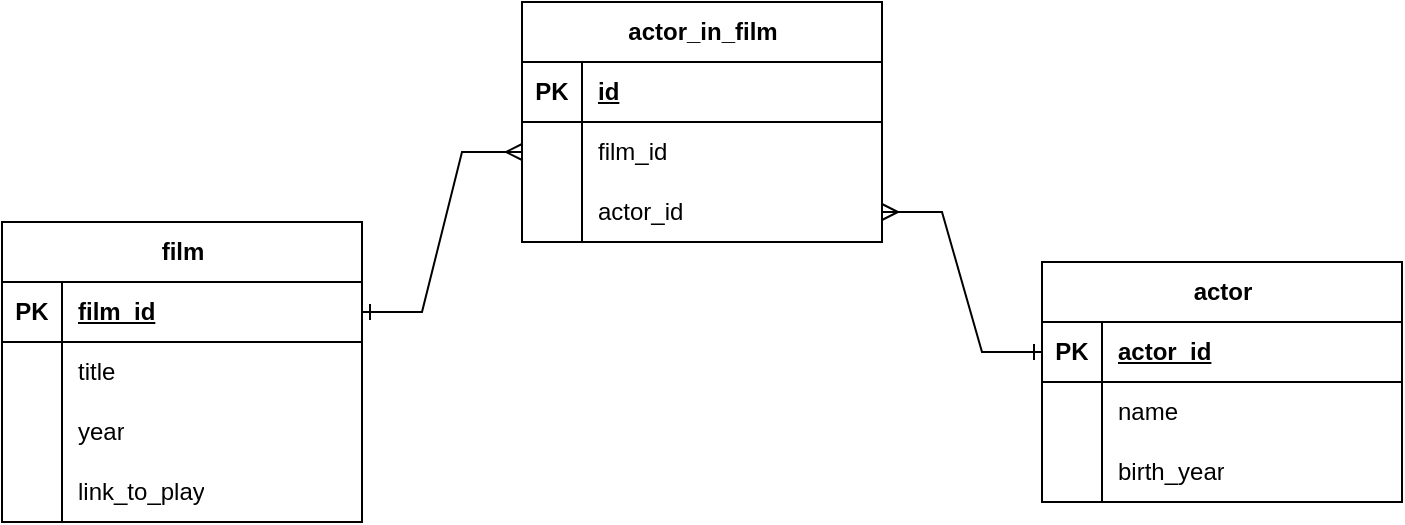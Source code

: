 <mxfile version="24.0.7" type="github">
  <diagram name="Страница — 1" id="cKTMPq7mZ-F5jVm7rotn">
    <mxGraphModel dx="1434" dy="858" grid="1" gridSize="10" guides="1" tooltips="1" connect="1" arrows="1" fold="1" page="1" pageScale="1" pageWidth="827" pageHeight="1169" math="0" shadow="0">
      <root>
        <mxCell id="0" />
        <mxCell id="1" parent="0" />
        <mxCell id="TaPqAnfMTOFNDWgMxpSV-1" value="film" style="shape=table;startSize=30;container=1;collapsible=1;childLayout=tableLayout;fixedRows=1;rowLines=0;fontStyle=1;align=center;resizeLast=1;html=1;" vertex="1" parent="1">
          <mxGeometry x="50" y="140" width="180" height="150" as="geometry" />
        </mxCell>
        <mxCell id="TaPqAnfMTOFNDWgMxpSV-2" value="" style="shape=tableRow;horizontal=0;startSize=0;swimlaneHead=0;swimlaneBody=0;fillColor=none;collapsible=0;dropTarget=0;points=[[0,0.5],[1,0.5]];portConstraint=eastwest;top=0;left=0;right=0;bottom=1;" vertex="1" parent="TaPqAnfMTOFNDWgMxpSV-1">
          <mxGeometry y="30" width="180" height="30" as="geometry" />
        </mxCell>
        <mxCell id="TaPqAnfMTOFNDWgMxpSV-3" value="PK" style="shape=partialRectangle;connectable=0;fillColor=none;top=0;left=0;bottom=0;right=0;fontStyle=1;overflow=hidden;whiteSpace=wrap;html=1;" vertex="1" parent="TaPqAnfMTOFNDWgMxpSV-2">
          <mxGeometry width="30" height="30" as="geometry">
            <mxRectangle width="30" height="30" as="alternateBounds" />
          </mxGeometry>
        </mxCell>
        <mxCell id="TaPqAnfMTOFNDWgMxpSV-4" value="film_id" style="shape=partialRectangle;connectable=0;fillColor=none;top=0;left=0;bottom=0;right=0;align=left;spacingLeft=6;fontStyle=5;overflow=hidden;whiteSpace=wrap;html=1;" vertex="1" parent="TaPqAnfMTOFNDWgMxpSV-2">
          <mxGeometry x="30" width="150" height="30" as="geometry">
            <mxRectangle width="150" height="30" as="alternateBounds" />
          </mxGeometry>
        </mxCell>
        <mxCell id="TaPqAnfMTOFNDWgMxpSV-5" value="" style="shape=tableRow;horizontal=0;startSize=0;swimlaneHead=0;swimlaneBody=0;fillColor=none;collapsible=0;dropTarget=0;points=[[0,0.5],[1,0.5]];portConstraint=eastwest;top=0;left=0;right=0;bottom=0;" vertex="1" parent="TaPqAnfMTOFNDWgMxpSV-1">
          <mxGeometry y="60" width="180" height="30" as="geometry" />
        </mxCell>
        <mxCell id="TaPqAnfMTOFNDWgMxpSV-6" value="" style="shape=partialRectangle;connectable=0;fillColor=none;top=0;left=0;bottom=0;right=0;editable=1;overflow=hidden;whiteSpace=wrap;html=1;" vertex="1" parent="TaPqAnfMTOFNDWgMxpSV-5">
          <mxGeometry width="30" height="30" as="geometry">
            <mxRectangle width="30" height="30" as="alternateBounds" />
          </mxGeometry>
        </mxCell>
        <mxCell id="TaPqAnfMTOFNDWgMxpSV-7" value="title" style="shape=partialRectangle;connectable=0;fillColor=none;top=0;left=0;bottom=0;right=0;align=left;spacingLeft=6;overflow=hidden;whiteSpace=wrap;html=1;" vertex="1" parent="TaPqAnfMTOFNDWgMxpSV-5">
          <mxGeometry x="30" width="150" height="30" as="geometry">
            <mxRectangle width="150" height="30" as="alternateBounds" />
          </mxGeometry>
        </mxCell>
        <mxCell id="TaPqAnfMTOFNDWgMxpSV-8" value="" style="shape=tableRow;horizontal=0;startSize=0;swimlaneHead=0;swimlaneBody=0;fillColor=none;collapsible=0;dropTarget=0;points=[[0,0.5],[1,0.5]];portConstraint=eastwest;top=0;left=0;right=0;bottom=0;" vertex="1" parent="TaPqAnfMTOFNDWgMxpSV-1">
          <mxGeometry y="90" width="180" height="30" as="geometry" />
        </mxCell>
        <mxCell id="TaPqAnfMTOFNDWgMxpSV-9" value="" style="shape=partialRectangle;connectable=0;fillColor=none;top=0;left=0;bottom=0;right=0;editable=1;overflow=hidden;whiteSpace=wrap;html=1;" vertex="1" parent="TaPqAnfMTOFNDWgMxpSV-8">
          <mxGeometry width="30" height="30" as="geometry">
            <mxRectangle width="30" height="30" as="alternateBounds" />
          </mxGeometry>
        </mxCell>
        <mxCell id="TaPqAnfMTOFNDWgMxpSV-10" value="year" style="shape=partialRectangle;connectable=0;fillColor=none;top=0;left=0;bottom=0;right=0;align=left;spacingLeft=6;overflow=hidden;whiteSpace=wrap;html=1;" vertex="1" parent="TaPqAnfMTOFNDWgMxpSV-8">
          <mxGeometry x="30" width="150" height="30" as="geometry">
            <mxRectangle width="150" height="30" as="alternateBounds" />
          </mxGeometry>
        </mxCell>
        <mxCell id="TaPqAnfMTOFNDWgMxpSV-24" style="shape=tableRow;horizontal=0;startSize=0;swimlaneHead=0;swimlaneBody=0;fillColor=none;collapsible=0;dropTarget=0;points=[[0,0.5],[1,0.5]];portConstraint=eastwest;top=0;left=0;right=0;bottom=0;" vertex="1" parent="TaPqAnfMTOFNDWgMxpSV-1">
          <mxGeometry y="120" width="180" height="30" as="geometry" />
        </mxCell>
        <mxCell id="TaPqAnfMTOFNDWgMxpSV-25" style="shape=partialRectangle;connectable=0;fillColor=none;top=0;left=0;bottom=0;right=0;editable=1;overflow=hidden;whiteSpace=wrap;html=1;" vertex="1" parent="TaPqAnfMTOFNDWgMxpSV-24">
          <mxGeometry width="30" height="30" as="geometry">
            <mxRectangle width="30" height="30" as="alternateBounds" />
          </mxGeometry>
        </mxCell>
        <mxCell id="TaPqAnfMTOFNDWgMxpSV-26" value="link_to_play" style="shape=partialRectangle;connectable=0;fillColor=none;top=0;left=0;bottom=0;right=0;align=left;spacingLeft=6;overflow=hidden;whiteSpace=wrap;html=1;" vertex="1" parent="TaPqAnfMTOFNDWgMxpSV-24">
          <mxGeometry x="30" width="150" height="30" as="geometry">
            <mxRectangle width="150" height="30" as="alternateBounds" />
          </mxGeometry>
        </mxCell>
        <mxCell id="TaPqAnfMTOFNDWgMxpSV-14" value="actor" style="shape=table;startSize=30;container=1;collapsible=1;childLayout=tableLayout;fixedRows=1;rowLines=0;fontStyle=1;align=center;resizeLast=1;html=1;" vertex="1" parent="1">
          <mxGeometry x="570" y="160" width="180" height="120" as="geometry" />
        </mxCell>
        <mxCell id="TaPqAnfMTOFNDWgMxpSV-15" value="" style="shape=tableRow;horizontal=0;startSize=0;swimlaneHead=0;swimlaneBody=0;fillColor=none;collapsible=0;dropTarget=0;points=[[0,0.5],[1,0.5]];portConstraint=eastwest;top=0;left=0;right=0;bottom=1;" vertex="1" parent="TaPqAnfMTOFNDWgMxpSV-14">
          <mxGeometry y="30" width="180" height="30" as="geometry" />
        </mxCell>
        <mxCell id="TaPqAnfMTOFNDWgMxpSV-16" value="PK" style="shape=partialRectangle;connectable=0;fillColor=none;top=0;left=0;bottom=0;right=0;fontStyle=1;overflow=hidden;whiteSpace=wrap;html=1;" vertex="1" parent="TaPqAnfMTOFNDWgMxpSV-15">
          <mxGeometry width="30" height="30" as="geometry">
            <mxRectangle width="30" height="30" as="alternateBounds" />
          </mxGeometry>
        </mxCell>
        <mxCell id="TaPqAnfMTOFNDWgMxpSV-17" value="actor_id" style="shape=partialRectangle;connectable=0;fillColor=none;top=0;left=0;bottom=0;right=0;align=left;spacingLeft=6;fontStyle=5;overflow=hidden;whiteSpace=wrap;html=1;" vertex="1" parent="TaPqAnfMTOFNDWgMxpSV-15">
          <mxGeometry x="30" width="150" height="30" as="geometry">
            <mxRectangle width="150" height="30" as="alternateBounds" />
          </mxGeometry>
        </mxCell>
        <mxCell id="TaPqAnfMTOFNDWgMxpSV-18" value="" style="shape=tableRow;horizontal=0;startSize=0;swimlaneHead=0;swimlaneBody=0;fillColor=none;collapsible=0;dropTarget=0;points=[[0,0.5],[1,0.5]];portConstraint=eastwest;top=0;left=0;right=0;bottom=0;" vertex="1" parent="TaPqAnfMTOFNDWgMxpSV-14">
          <mxGeometry y="60" width="180" height="30" as="geometry" />
        </mxCell>
        <mxCell id="TaPqAnfMTOFNDWgMxpSV-19" value="" style="shape=partialRectangle;connectable=0;fillColor=none;top=0;left=0;bottom=0;right=0;editable=1;overflow=hidden;whiteSpace=wrap;html=1;" vertex="1" parent="TaPqAnfMTOFNDWgMxpSV-18">
          <mxGeometry width="30" height="30" as="geometry">
            <mxRectangle width="30" height="30" as="alternateBounds" />
          </mxGeometry>
        </mxCell>
        <mxCell id="TaPqAnfMTOFNDWgMxpSV-20" value="name" style="shape=partialRectangle;connectable=0;fillColor=none;top=0;left=0;bottom=0;right=0;align=left;spacingLeft=6;overflow=hidden;whiteSpace=wrap;html=1;" vertex="1" parent="TaPqAnfMTOFNDWgMxpSV-18">
          <mxGeometry x="30" width="150" height="30" as="geometry">
            <mxRectangle width="150" height="30" as="alternateBounds" />
          </mxGeometry>
        </mxCell>
        <mxCell id="TaPqAnfMTOFNDWgMxpSV-21" value="" style="shape=tableRow;horizontal=0;startSize=0;swimlaneHead=0;swimlaneBody=0;fillColor=none;collapsible=0;dropTarget=0;points=[[0,0.5],[1,0.5]];portConstraint=eastwest;top=0;left=0;right=0;bottom=0;" vertex="1" parent="TaPqAnfMTOFNDWgMxpSV-14">
          <mxGeometry y="90" width="180" height="30" as="geometry" />
        </mxCell>
        <mxCell id="TaPqAnfMTOFNDWgMxpSV-22" value="" style="shape=partialRectangle;connectable=0;fillColor=none;top=0;left=0;bottom=0;right=0;editable=1;overflow=hidden;whiteSpace=wrap;html=1;" vertex="1" parent="TaPqAnfMTOFNDWgMxpSV-21">
          <mxGeometry width="30" height="30" as="geometry">
            <mxRectangle width="30" height="30" as="alternateBounds" />
          </mxGeometry>
        </mxCell>
        <mxCell id="TaPqAnfMTOFNDWgMxpSV-23" value="birth_year" style="shape=partialRectangle;connectable=0;fillColor=none;top=0;left=0;bottom=0;right=0;align=left;spacingLeft=6;overflow=hidden;whiteSpace=wrap;html=1;" vertex="1" parent="TaPqAnfMTOFNDWgMxpSV-21">
          <mxGeometry x="30" width="150" height="30" as="geometry">
            <mxRectangle width="150" height="30" as="alternateBounds" />
          </mxGeometry>
        </mxCell>
        <mxCell id="TaPqAnfMTOFNDWgMxpSV-27" value="actor_in_film" style="shape=table;startSize=30;container=1;collapsible=1;childLayout=tableLayout;fixedRows=1;rowLines=0;fontStyle=1;align=center;resizeLast=1;html=1;" vertex="1" parent="1">
          <mxGeometry x="310" y="30" width="180" height="120" as="geometry" />
        </mxCell>
        <mxCell id="TaPqAnfMTOFNDWgMxpSV-28" value="" style="shape=tableRow;horizontal=0;startSize=0;swimlaneHead=0;swimlaneBody=0;fillColor=none;collapsible=0;dropTarget=0;points=[[0,0.5],[1,0.5]];portConstraint=eastwest;top=0;left=0;right=0;bottom=1;" vertex="1" parent="TaPqAnfMTOFNDWgMxpSV-27">
          <mxGeometry y="30" width="180" height="30" as="geometry" />
        </mxCell>
        <mxCell id="TaPqAnfMTOFNDWgMxpSV-29" value="PK" style="shape=partialRectangle;connectable=0;fillColor=none;top=0;left=0;bottom=0;right=0;fontStyle=1;overflow=hidden;whiteSpace=wrap;html=1;" vertex="1" parent="TaPqAnfMTOFNDWgMxpSV-28">
          <mxGeometry width="30" height="30" as="geometry">
            <mxRectangle width="30" height="30" as="alternateBounds" />
          </mxGeometry>
        </mxCell>
        <mxCell id="TaPqAnfMTOFNDWgMxpSV-30" value="id" style="shape=partialRectangle;connectable=0;fillColor=none;top=0;left=0;bottom=0;right=0;align=left;spacingLeft=6;fontStyle=5;overflow=hidden;whiteSpace=wrap;html=1;" vertex="1" parent="TaPqAnfMTOFNDWgMxpSV-28">
          <mxGeometry x="30" width="150" height="30" as="geometry">
            <mxRectangle width="150" height="30" as="alternateBounds" />
          </mxGeometry>
        </mxCell>
        <mxCell id="TaPqAnfMTOFNDWgMxpSV-31" value="" style="shape=tableRow;horizontal=0;startSize=0;swimlaneHead=0;swimlaneBody=0;fillColor=none;collapsible=0;dropTarget=0;points=[[0,0.5],[1,0.5]];portConstraint=eastwest;top=0;left=0;right=0;bottom=0;" vertex="1" parent="TaPqAnfMTOFNDWgMxpSV-27">
          <mxGeometry y="60" width="180" height="30" as="geometry" />
        </mxCell>
        <mxCell id="TaPqAnfMTOFNDWgMxpSV-32" value="" style="shape=partialRectangle;connectable=0;fillColor=none;top=0;left=0;bottom=0;right=0;editable=1;overflow=hidden;whiteSpace=wrap;html=1;" vertex="1" parent="TaPqAnfMTOFNDWgMxpSV-31">
          <mxGeometry width="30" height="30" as="geometry">
            <mxRectangle width="30" height="30" as="alternateBounds" />
          </mxGeometry>
        </mxCell>
        <mxCell id="TaPqAnfMTOFNDWgMxpSV-33" value="film_id" style="shape=partialRectangle;connectable=0;fillColor=none;top=0;left=0;bottom=0;right=0;align=left;spacingLeft=6;overflow=hidden;whiteSpace=wrap;html=1;" vertex="1" parent="TaPqAnfMTOFNDWgMxpSV-31">
          <mxGeometry x="30" width="150" height="30" as="geometry">
            <mxRectangle width="150" height="30" as="alternateBounds" />
          </mxGeometry>
        </mxCell>
        <mxCell id="TaPqAnfMTOFNDWgMxpSV-34" value="" style="shape=tableRow;horizontal=0;startSize=0;swimlaneHead=0;swimlaneBody=0;fillColor=none;collapsible=0;dropTarget=0;points=[[0,0.5],[1,0.5]];portConstraint=eastwest;top=0;left=0;right=0;bottom=0;" vertex="1" parent="TaPqAnfMTOFNDWgMxpSV-27">
          <mxGeometry y="90" width="180" height="30" as="geometry" />
        </mxCell>
        <mxCell id="TaPqAnfMTOFNDWgMxpSV-35" value="" style="shape=partialRectangle;connectable=0;fillColor=none;top=0;left=0;bottom=0;right=0;editable=1;overflow=hidden;whiteSpace=wrap;html=1;" vertex="1" parent="TaPqAnfMTOFNDWgMxpSV-34">
          <mxGeometry width="30" height="30" as="geometry">
            <mxRectangle width="30" height="30" as="alternateBounds" />
          </mxGeometry>
        </mxCell>
        <mxCell id="TaPqAnfMTOFNDWgMxpSV-36" value="actor_id" style="shape=partialRectangle;connectable=0;fillColor=none;top=0;left=0;bottom=0;right=0;align=left;spacingLeft=6;overflow=hidden;whiteSpace=wrap;html=1;" vertex="1" parent="TaPqAnfMTOFNDWgMxpSV-34">
          <mxGeometry x="30" width="150" height="30" as="geometry">
            <mxRectangle width="150" height="30" as="alternateBounds" />
          </mxGeometry>
        </mxCell>
        <mxCell id="TaPqAnfMTOFNDWgMxpSV-39" value="" style="edgeStyle=entityRelationEdgeStyle;fontSize=12;html=1;endArrow=ERmany;rounded=0;startArrow=ERone;startFill=0;" edge="1" parent="1" source="TaPqAnfMTOFNDWgMxpSV-2" target="TaPqAnfMTOFNDWgMxpSV-31">
          <mxGeometry width="100" height="100" relative="1" as="geometry">
            <mxPoint x="360" y="390" as="sourcePoint" />
            <mxPoint x="460" y="290" as="targetPoint" />
          </mxGeometry>
        </mxCell>
        <mxCell id="TaPqAnfMTOFNDWgMxpSV-41" value="" style="edgeStyle=entityRelationEdgeStyle;fontSize=12;html=1;endArrow=ERmany;rounded=0;startArrow=ERone;startFill=0;" edge="1" parent="1" source="TaPqAnfMTOFNDWgMxpSV-15" target="TaPqAnfMTOFNDWgMxpSV-34">
          <mxGeometry width="100" height="100" relative="1" as="geometry">
            <mxPoint x="490" y="180" as="sourcePoint" />
            <mxPoint x="570" y="440" as="targetPoint" />
          </mxGeometry>
        </mxCell>
      </root>
    </mxGraphModel>
  </diagram>
</mxfile>
